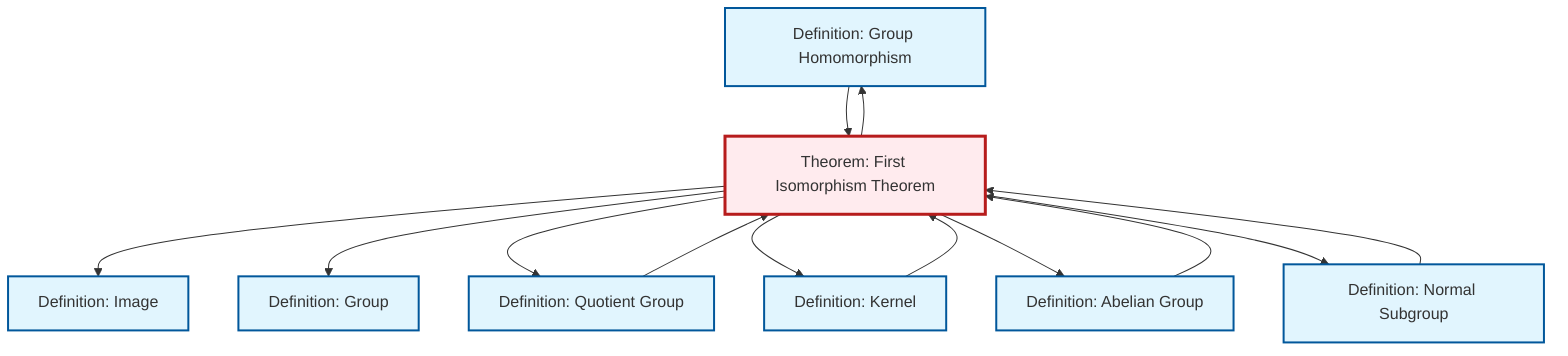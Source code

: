 graph TD
    classDef definition fill:#e1f5fe,stroke:#01579b,stroke-width:2px
    classDef theorem fill:#f3e5f5,stroke:#4a148c,stroke-width:2px
    classDef axiom fill:#fff3e0,stroke:#e65100,stroke-width:2px
    classDef example fill:#e8f5e9,stroke:#1b5e20,stroke-width:2px
    classDef current fill:#ffebee,stroke:#b71c1c,stroke-width:3px
    def-homomorphism["Definition: Group Homomorphism"]:::definition
    def-kernel["Definition: Kernel"]:::definition
    def-normal-subgroup["Definition: Normal Subgroup"]:::definition
    def-image["Definition: Image"]:::definition
    def-group["Definition: Group"]:::definition
    def-abelian-group["Definition: Abelian Group"]:::definition
    thm-first-isomorphism["Theorem: First Isomorphism Theorem"]:::theorem
    def-quotient-group["Definition: Quotient Group"]:::definition
    def-kernel --> thm-first-isomorphism
    def-quotient-group --> thm-first-isomorphism
    thm-first-isomorphism --> def-image
    thm-first-isomorphism --> def-homomorphism
    def-abelian-group --> thm-first-isomorphism
    thm-first-isomorphism --> def-group
    def-homomorphism --> thm-first-isomorphism
    def-normal-subgroup --> thm-first-isomorphism
    thm-first-isomorphism --> def-quotient-group
    thm-first-isomorphism --> def-kernel
    thm-first-isomorphism --> def-abelian-group
    thm-first-isomorphism --> def-normal-subgroup
    class thm-first-isomorphism current